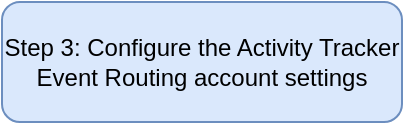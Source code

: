 <mxfile version="18.0.1" type="device"><diagram id="30TV_Ud0RqdOiskKdfKd" name="Page-1"><mxGraphModel dx="1102" dy="865" grid="1" gridSize="10" guides="1" tooltips="1" connect="1" arrows="1" fold="1" page="1" pageScale="1" pageWidth="850" pageHeight="1100" math="0" shadow="0"><root><mxCell id="0"/><mxCell id="1" parent="0"/><mxCell id="u7p3tHKsR6C7oOHg17Er-1" value="Step 3: Configure the Activity Tracker Event Routing account settings" style="rounded=1;whiteSpace=wrap;html=1;fillColor=#dae8fc;strokeColor=#6c8ebf;" parent="1" vertex="1"><mxGeometry x="360" y="410" width="200" height="60" as="geometry"/></mxCell></root></mxGraphModel></diagram></mxfile>